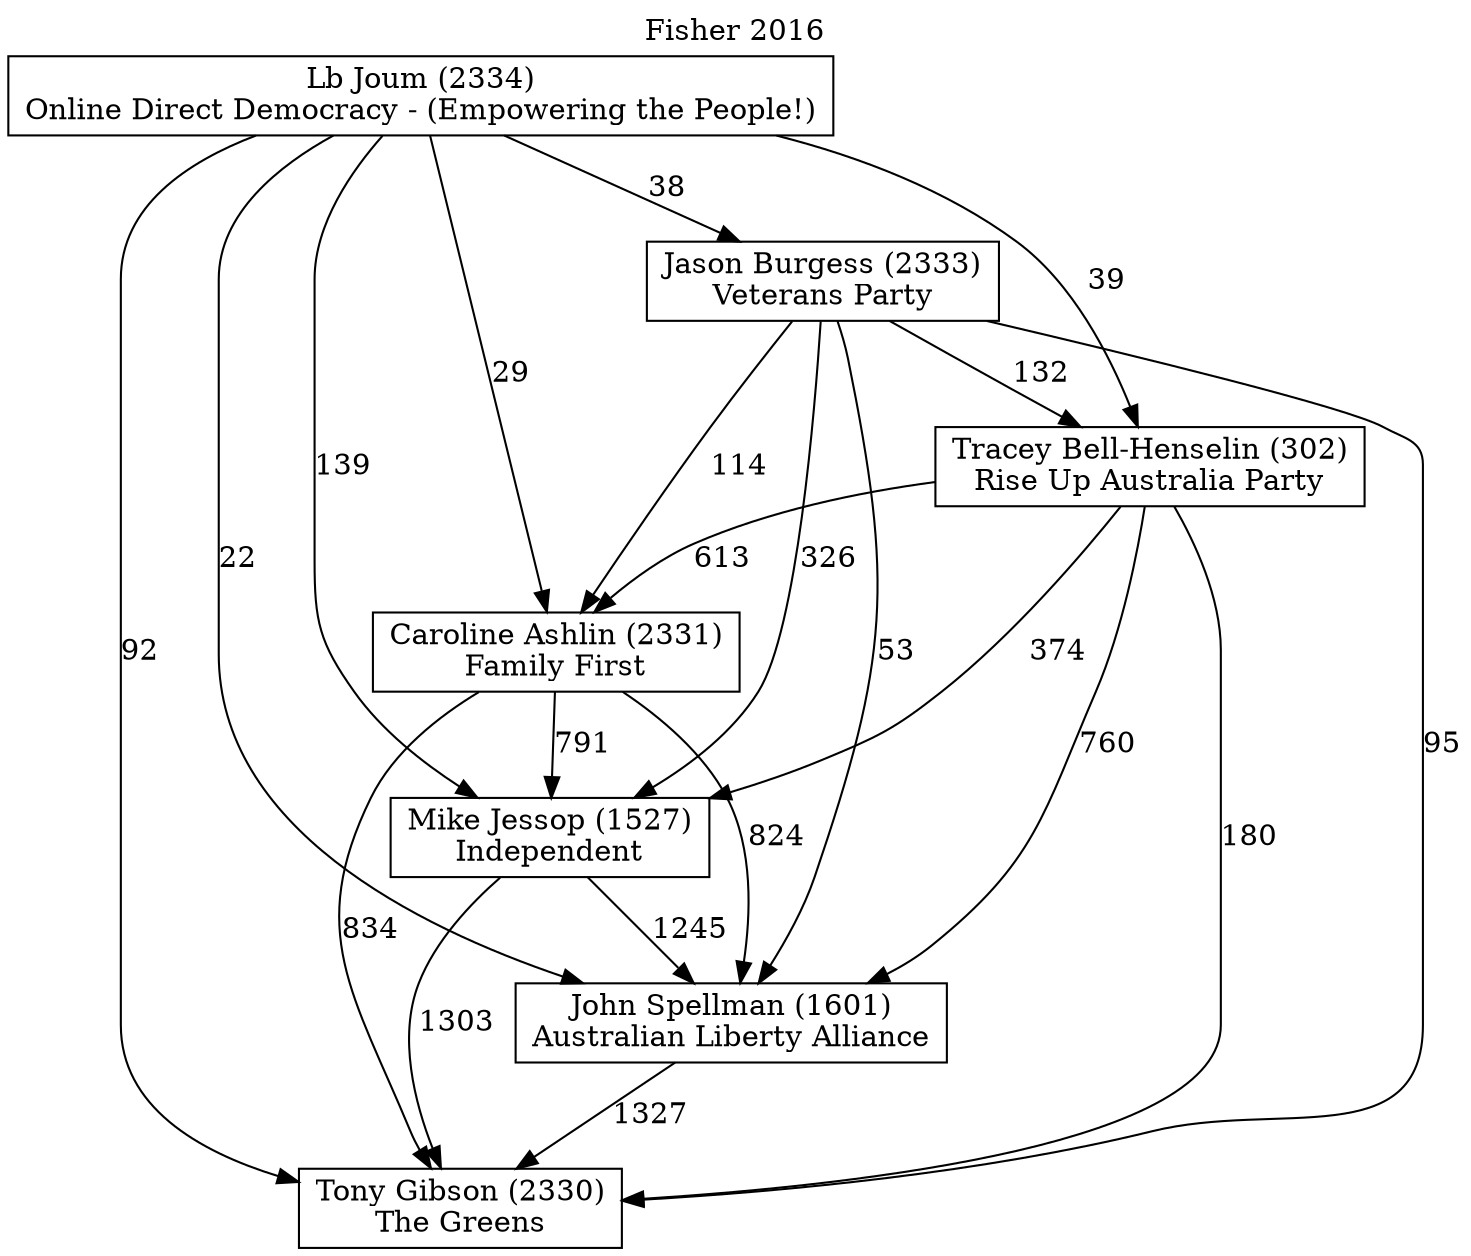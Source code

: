 // House preference flow
digraph "Tony Gibson (2330)_Fisher_2016" {
	graph [label="Fisher 2016" labelloc=t]
	node [shape=box]
	"Tony Gibson (2330)" [label="Tony Gibson (2330)
The Greens"]
	"John Spellman (1601)" [label="John Spellman (1601)
Australian Liberty Alliance"]
	"Mike Jessop (1527)" [label="Mike Jessop (1527)
Independent"]
	"Caroline Ashlin (2331)" [label="Caroline Ashlin (2331)
Family First"]
	"Tracey Bell-Henselin (302)" [label="Tracey Bell-Henselin (302)
Rise Up Australia Party"]
	"Jason Burgess (2333)" [label="Jason Burgess (2333)
Veterans Party"]
	"Lb Joum (2334)" [label="Lb Joum (2334)
Online Direct Democracy - (Empowering the People!)"]
	"Tony Gibson (2330)" [label="Tony Gibson (2330)
The Greens"]
	"Mike Jessop (1527)" [label="Mike Jessop (1527)
Independent"]
	"Caroline Ashlin (2331)" [label="Caroline Ashlin (2331)
Family First"]
	"Tracey Bell-Henselin (302)" [label="Tracey Bell-Henselin (302)
Rise Up Australia Party"]
	"Jason Burgess (2333)" [label="Jason Burgess (2333)
Veterans Party"]
	"Lb Joum (2334)" [label="Lb Joum (2334)
Online Direct Democracy - (Empowering the People!)"]
	"Tony Gibson (2330)" [label="Tony Gibson (2330)
The Greens"]
	"Caroline Ashlin (2331)" [label="Caroline Ashlin (2331)
Family First"]
	"Tracey Bell-Henselin (302)" [label="Tracey Bell-Henselin (302)
Rise Up Australia Party"]
	"Jason Burgess (2333)" [label="Jason Burgess (2333)
Veterans Party"]
	"Lb Joum (2334)" [label="Lb Joum (2334)
Online Direct Democracy - (Empowering the People!)"]
	"Tony Gibson (2330)" [label="Tony Gibson (2330)
The Greens"]
	"Tracey Bell-Henselin (302)" [label="Tracey Bell-Henselin (302)
Rise Up Australia Party"]
	"Jason Burgess (2333)" [label="Jason Burgess (2333)
Veterans Party"]
	"Lb Joum (2334)" [label="Lb Joum (2334)
Online Direct Democracy - (Empowering the People!)"]
	"Tony Gibson (2330)" [label="Tony Gibson (2330)
The Greens"]
	"Jason Burgess (2333)" [label="Jason Burgess (2333)
Veterans Party"]
	"Lb Joum (2334)" [label="Lb Joum (2334)
Online Direct Democracy - (Empowering the People!)"]
	"Tony Gibson (2330)" [label="Tony Gibson (2330)
The Greens"]
	"Lb Joum (2334)" [label="Lb Joum (2334)
Online Direct Democracy - (Empowering the People!)"]
	"Lb Joum (2334)" [label="Lb Joum (2334)
Online Direct Democracy - (Empowering the People!)"]
	"Jason Burgess (2333)" [label="Jason Burgess (2333)
Veterans Party"]
	"Lb Joum (2334)" [label="Lb Joum (2334)
Online Direct Democracy - (Empowering the People!)"]
	"Lb Joum (2334)" [label="Lb Joum (2334)
Online Direct Democracy - (Empowering the People!)"]
	"Tracey Bell-Henselin (302)" [label="Tracey Bell-Henselin (302)
Rise Up Australia Party"]
	"Jason Burgess (2333)" [label="Jason Burgess (2333)
Veterans Party"]
	"Lb Joum (2334)" [label="Lb Joum (2334)
Online Direct Democracy - (Empowering the People!)"]
	"Tracey Bell-Henselin (302)" [label="Tracey Bell-Henselin (302)
Rise Up Australia Party"]
	"Lb Joum (2334)" [label="Lb Joum (2334)
Online Direct Democracy - (Empowering the People!)"]
	"Lb Joum (2334)" [label="Lb Joum (2334)
Online Direct Democracy - (Empowering the People!)"]
	"Jason Burgess (2333)" [label="Jason Burgess (2333)
Veterans Party"]
	"Lb Joum (2334)" [label="Lb Joum (2334)
Online Direct Democracy - (Empowering the People!)"]
	"Lb Joum (2334)" [label="Lb Joum (2334)
Online Direct Democracy - (Empowering the People!)"]
	"Caroline Ashlin (2331)" [label="Caroline Ashlin (2331)
Family First"]
	"Tracey Bell-Henselin (302)" [label="Tracey Bell-Henselin (302)
Rise Up Australia Party"]
	"Jason Burgess (2333)" [label="Jason Burgess (2333)
Veterans Party"]
	"Lb Joum (2334)" [label="Lb Joum (2334)
Online Direct Democracy - (Empowering the People!)"]
	"Caroline Ashlin (2331)" [label="Caroline Ashlin (2331)
Family First"]
	"Jason Burgess (2333)" [label="Jason Burgess (2333)
Veterans Party"]
	"Lb Joum (2334)" [label="Lb Joum (2334)
Online Direct Democracy - (Empowering the People!)"]
	"Caroline Ashlin (2331)" [label="Caroline Ashlin (2331)
Family First"]
	"Lb Joum (2334)" [label="Lb Joum (2334)
Online Direct Democracy - (Empowering the People!)"]
	"Lb Joum (2334)" [label="Lb Joum (2334)
Online Direct Democracy - (Empowering the People!)"]
	"Jason Burgess (2333)" [label="Jason Burgess (2333)
Veterans Party"]
	"Lb Joum (2334)" [label="Lb Joum (2334)
Online Direct Democracy - (Empowering the People!)"]
	"Lb Joum (2334)" [label="Lb Joum (2334)
Online Direct Democracy - (Empowering the People!)"]
	"Tracey Bell-Henselin (302)" [label="Tracey Bell-Henselin (302)
Rise Up Australia Party"]
	"Jason Burgess (2333)" [label="Jason Burgess (2333)
Veterans Party"]
	"Lb Joum (2334)" [label="Lb Joum (2334)
Online Direct Democracy - (Empowering the People!)"]
	"Tracey Bell-Henselin (302)" [label="Tracey Bell-Henselin (302)
Rise Up Australia Party"]
	"Lb Joum (2334)" [label="Lb Joum (2334)
Online Direct Democracy - (Empowering the People!)"]
	"Lb Joum (2334)" [label="Lb Joum (2334)
Online Direct Democracy - (Empowering the People!)"]
	"Jason Burgess (2333)" [label="Jason Burgess (2333)
Veterans Party"]
	"Lb Joum (2334)" [label="Lb Joum (2334)
Online Direct Democracy - (Empowering the People!)"]
	"Lb Joum (2334)" [label="Lb Joum (2334)
Online Direct Democracy - (Empowering the People!)"]
	"Mike Jessop (1527)" [label="Mike Jessop (1527)
Independent"]
	"Caroline Ashlin (2331)" [label="Caroline Ashlin (2331)
Family First"]
	"Tracey Bell-Henselin (302)" [label="Tracey Bell-Henselin (302)
Rise Up Australia Party"]
	"Jason Burgess (2333)" [label="Jason Burgess (2333)
Veterans Party"]
	"Lb Joum (2334)" [label="Lb Joum (2334)
Online Direct Democracy - (Empowering the People!)"]
	"Mike Jessop (1527)" [label="Mike Jessop (1527)
Independent"]
	"Tracey Bell-Henselin (302)" [label="Tracey Bell-Henselin (302)
Rise Up Australia Party"]
	"Jason Burgess (2333)" [label="Jason Burgess (2333)
Veterans Party"]
	"Lb Joum (2334)" [label="Lb Joum (2334)
Online Direct Democracy - (Empowering the People!)"]
	"Mike Jessop (1527)" [label="Mike Jessop (1527)
Independent"]
	"Jason Burgess (2333)" [label="Jason Burgess (2333)
Veterans Party"]
	"Lb Joum (2334)" [label="Lb Joum (2334)
Online Direct Democracy - (Empowering the People!)"]
	"Mike Jessop (1527)" [label="Mike Jessop (1527)
Independent"]
	"Lb Joum (2334)" [label="Lb Joum (2334)
Online Direct Democracy - (Empowering the People!)"]
	"Lb Joum (2334)" [label="Lb Joum (2334)
Online Direct Democracy - (Empowering the People!)"]
	"Jason Burgess (2333)" [label="Jason Burgess (2333)
Veterans Party"]
	"Lb Joum (2334)" [label="Lb Joum (2334)
Online Direct Democracy - (Empowering the People!)"]
	"Lb Joum (2334)" [label="Lb Joum (2334)
Online Direct Democracy - (Empowering the People!)"]
	"Tracey Bell-Henselin (302)" [label="Tracey Bell-Henselin (302)
Rise Up Australia Party"]
	"Jason Burgess (2333)" [label="Jason Burgess (2333)
Veterans Party"]
	"Lb Joum (2334)" [label="Lb Joum (2334)
Online Direct Democracy - (Empowering the People!)"]
	"Tracey Bell-Henselin (302)" [label="Tracey Bell-Henselin (302)
Rise Up Australia Party"]
	"Lb Joum (2334)" [label="Lb Joum (2334)
Online Direct Democracy - (Empowering the People!)"]
	"Lb Joum (2334)" [label="Lb Joum (2334)
Online Direct Democracy - (Empowering the People!)"]
	"Jason Burgess (2333)" [label="Jason Burgess (2333)
Veterans Party"]
	"Lb Joum (2334)" [label="Lb Joum (2334)
Online Direct Democracy - (Empowering the People!)"]
	"Lb Joum (2334)" [label="Lb Joum (2334)
Online Direct Democracy - (Empowering the People!)"]
	"Caroline Ashlin (2331)" [label="Caroline Ashlin (2331)
Family First"]
	"Tracey Bell-Henselin (302)" [label="Tracey Bell-Henselin (302)
Rise Up Australia Party"]
	"Jason Burgess (2333)" [label="Jason Burgess (2333)
Veterans Party"]
	"Lb Joum (2334)" [label="Lb Joum (2334)
Online Direct Democracy - (Empowering the People!)"]
	"Caroline Ashlin (2331)" [label="Caroline Ashlin (2331)
Family First"]
	"Jason Burgess (2333)" [label="Jason Burgess (2333)
Veterans Party"]
	"Lb Joum (2334)" [label="Lb Joum (2334)
Online Direct Democracy - (Empowering the People!)"]
	"Caroline Ashlin (2331)" [label="Caroline Ashlin (2331)
Family First"]
	"Lb Joum (2334)" [label="Lb Joum (2334)
Online Direct Democracy - (Empowering the People!)"]
	"Lb Joum (2334)" [label="Lb Joum (2334)
Online Direct Democracy - (Empowering the People!)"]
	"Jason Burgess (2333)" [label="Jason Burgess (2333)
Veterans Party"]
	"Lb Joum (2334)" [label="Lb Joum (2334)
Online Direct Democracy - (Empowering the People!)"]
	"Lb Joum (2334)" [label="Lb Joum (2334)
Online Direct Democracy - (Empowering the People!)"]
	"Tracey Bell-Henselin (302)" [label="Tracey Bell-Henselin (302)
Rise Up Australia Party"]
	"Jason Burgess (2333)" [label="Jason Burgess (2333)
Veterans Party"]
	"Lb Joum (2334)" [label="Lb Joum (2334)
Online Direct Democracy - (Empowering the People!)"]
	"Tracey Bell-Henselin (302)" [label="Tracey Bell-Henselin (302)
Rise Up Australia Party"]
	"Lb Joum (2334)" [label="Lb Joum (2334)
Online Direct Democracy - (Empowering the People!)"]
	"Lb Joum (2334)" [label="Lb Joum (2334)
Online Direct Democracy - (Empowering the People!)"]
	"Jason Burgess (2333)" [label="Jason Burgess (2333)
Veterans Party"]
	"Lb Joum (2334)" [label="Lb Joum (2334)
Online Direct Democracy - (Empowering the People!)"]
	"Lb Joum (2334)" [label="Lb Joum (2334)
Online Direct Democracy - (Empowering the People!)"]
	"John Spellman (1601)" [label="John Spellman (1601)
Australian Liberty Alliance"]
	"Mike Jessop (1527)" [label="Mike Jessop (1527)
Independent"]
	"Caroline Ashlin (2331)" [label="Caroline Ashlin (2331)
Family First"]
	"Tracey Bell-Henselin (302)" [label="Tracey Bell-Henselin (302)
Rise Up Australia Party"]
	"Jason Burgess (2333)" [label="Jason Burgess (2333)
Veterans Party"]
	"Lb Joum (2334)" [label="Lb Joum (2334)
Online Direct Democracy - (Empowering the People!)"]
	"John Spellman (1601)" [label="John Spellman (1601)
Australian Liberty Alliance"]
	"Caroline Ashlin (2331)" [label="Caroline Ashlin (2331)
Family First"]
	"Tracey Bell-Henselin (302)" [label="Tracey Bell-Henselin (302)
Rise Up Australia Party"]
	"Jason Burgess (2333)" [label="Jason Burgess (2333)
Veterans Party"]
	"Lb Joum (2334)" [label="Lb Joum (2334)
Online Direct Democracy - (Empowering the People!)"]
	"John Spellman (1601)" [label="John Spellman (1601)
Australian Liberty Alliance"]
	"Tracey Bell-Henselin (302)" [label="Tracey Bell-Henselin (302)
Rise Up Australia Party"]
	"Jason Burgess (2333)" [label="Jason Burgess (2333)
Veterans Party"]
	"Lb Joum (2334)" [label="Lb Joum (2334)
Online Direct Democracy - (Empowering the People!)"]
	"John Spellman (1601)" [label="John Spellman (1601)
Australian Liberty Alliance"]
	"Jason Burgess (2333)" [label="Jason Burgess (2333)
Veterans Party"]
	"Lb Joum (2334)" [label="Lb Joum (2334)
Online Direct Democracy - (Empowering the People!)"]
	"John Spellman (1601)" [label="John Spellman (1601)
Australian Liberty Alliance"]
	"Lb Joum (2334)" [label="Lb Joum (2334)
Online Direct Democracy - (Empowering the People!)"]
	"Lb Joum (2334)" [label="Lb Joum (2334)
Online Direct Democracy - (Empowering the People!)"]
	"Jason Burgess (2333)" [label="Jason Burgess (2333)
Veterans Party"]
	"Lb Joum (2334)" [label="Lb Joum (2334)
Online Direct Democracy - (Empowering the People!)"]
	"Lb Joum (2334)" [label="Lb Joum (2334)
Online Direct Democracy - (Empowering the People!)"]
	"Tracey Bell-Henselin (302)" [label="Tracey Bell-Henselin (302)
Rise Up Australia Party"]
	"Jason Burgess (2333)" [label="Jason Burgess (2333)
Veterans Party"]
	"Lb Joum (2334)" [label="Lb Joum (2334)
Online Direct Democracy - (Empowering the People!)"]
	"Tracey Bell-Henselin (302)" [label="Tracey Bell-Henselin (302)
Rise Up Australia Party"]
	"Lb Joum (2334)" [label="Lb Joum (2334)
Online Direct Democracy - (Empowering the People!)"]
	"Lb Joum (2334)" [label="Lb Joum (2334)
Online Direct Democracy - (Empowering the People!)"]
	"Jason Burgess (2333)" [label="Jason Burgess (2333)
Veterans Party"]
	"Lb Joum (2334)" [label="Lb Joum (2334)
Online Direct Democracy - (Empowering the People!)"]
	"Lb Joum (2334)" [label="Lb Joum (2334)
Online Direct Democracy - (Empowering the People!)"]
	"Caroline Ashlin (2331)" [label="Caroline Ashlin (2331)
Family First"]
	"Tracey Bell-Henselin (302)" [label="Tracey Bell-Henselin (302)
Rise Up Australia Party"]
	"Jason Burgess (2333)" [label="Jason Burgess (2333)
Veterans Party"]
	"Lb Joum (2334)" [label="Lb Joum (2334)
Online Direct Democracy - (Empowering the People!)"]
	"Caroline Ashlin (2331)" [label="Caroline Ashlin (2331)
Family First"]
	"Jason Burgess (2333)" [label="Jason Burgess (2333)
Veterans Party"]
	"Lb Joum (2334)" [label="Lb Joum (2334)
Online Direct Democracy - (Empowering the People!)"]
	"Caroline Ashlin (2331)" [label="Caroline Ashlin (2331)
Family First"]
	"Lb Joum (2334)" [label="Lb Joum (2334)
Online Direct Democracy - (Empowering the People!)"]
	"Lb Joum (2334)" [label="Lb Joum (2334)
Online Direct Democracy - (Empowering the People!)"]
	"Jason Burgess (2333)" [label="Jason Burgess (2333)
Veterans Party"]
	"Lb Joum (2334)" [label="Lb Joum (2334)
Online Direct Democracy - (Empowering the People!)"]
	"Lb Joum (2334)" [label="Lb Joum (2334)
Online Direct Democracy - (Empowering the People!)"]
	"Tracey Bell-Henselin (302)" [label="Tracey Bell-Henselin (302)
Rise Up Australia Party"]
	"Jason Burgess (2333)" [label="Jason Burgess (2333)
Veterans Party"]
	"Lb Joum (2334)" [label="Lb Joum (2334)
Online Direct Democracy - (Empowering the People!)"]
	"Tracey Bell-Henselin (302)" [label="Tracey Bell-Henselin (302)
Rise Up Australia Party"]
	"Lb Joum (2334)" [label="Lb Joum (2334)
Online Direct Democracy - (Empowering the People!)"]
	"Lb Joum (2334)" [label="Lb Joum (2334)
Online Direct Democracy - (Empowering the People!)"]
	"Jason Burgess (2333)" [label="Jason Burgess (2333)
Veterans Party"]
	"Lb Joum (2334)" [label="Lb Joum (2334)
Online Direct Democracy - (Empowering the People!)"]
	"Lb Joum (2334)" [label="Lb Joum (2334)
Online Direct Democracy - (Empowering the People!)"]
	"Mike Jessop (1527)" [label="Mike Jessop (1527)
Independent"]
	"Caroline Ashlin (2331)" [label="Caroline Ashlin (2331)
Family First"]
	"Tracey Bell-Henselin (302)" [label="Tracey Bell-Henselin (302)
Rise Up Australia Party"]
	"Jason Burgess (2333)" [label="Jason Burgess (2333)
Veterans Party"]
	"Lb Joum (2334)" [label="Lb Joum (2334)
Online Direct Democracy - (Empowering the People!)"]
	"Mike Jessop (1527)" [label="Mike Jessop (1527)
Independent"]
	"Tracey Bell-Henselin (302)" [label="Tracey Bell-Henselin (302)
Rise Up Australia Party"]
	"Jason Burgess (2333)" [label="Jason Burgess (2333)
Veterans Party"]
	"Lb Joum (2334)" [label="Lb Joum (2334)
Online Direct Democracy - (Empowering the People!)"]
	"Mike Jessop (1527)" [label="Mike Jessop (1527)
Independent"]
	"Jason Burgess (2333)" [label="Jason Burgess (2333)
Veterans Party"]
	"Lb Joum (2334)" [label="Lb Joum (2334)
Online Direct Democracy - (Empowering the People!)"]
	"Mike Jessop (1527)" [label="Mike Jessop (1527)
Independent"]
	"Lb Joum (2334)" [label="Lb Joum (2334)
Online Direct Democracy - (Empowering the People!)"]
	"Lb Joum (2334)" [label="Lb Joum (2334)
Online Direct Democracy - (Empowering the People!)"]
	"Jason Burgess (2333)" [label="Jason Burgess (2333)
Veterans Party"]
	"Lb Joum (2334)" [label="Lb Joum (2334)
Online Direct Democracy - (Empowering the People!)"]
	"Lb Joum (2334)" [label="Lb Joum (2334)
Online Direct Democracy - (Empowering the People!)"]
	"Tracey Bell-Henselin (302)" [label="Tracey Bell-Henselin (302)
Rise Up Australia Party"]
	"Jason Burgess (2333)" [label="Jason Burgess (2333)
Veterans Party"]
	"Lb Joum (2334)" [label="Lb Joum (2334)
Online Direct Democracy - (Empowering the People!)"]
	"Tracey Bell-Henselin (302)" [label="Tracey Bell-Henselin (302)
Rise Up Australia Party"]
	"Lb Joum (2334)" [label="Lb Joum (2334)
Online Direct Democracy - (Empowering the People!)"]
	"Lb Joum (2334)" [label="Lb Joum (2334)
Online Direct Democracy - (Empowering the People!)"]
	"Jason Burgess (2333)" [label="Jason Burgess (2333)
Veterans Party"]
	"Lb Joum (2334)" [label="Lb Joum (2334)
Online Direct Democracy - (Empowering the People!)"]
	"Lb Joum (2334)" [label="Lb Joum (2334)
Online Direct Democracy - (Empowering the People!)"]
	"Caroline Ashlin (2331)" [label="Caroline Ashlin (2331)
Family First"]
	"Tracey Bell-Henselin (302)" [label="Tracey Bell-Henselin (302)
Rise Up Australia Party"]
	"Jason Burgess (2333)" [label="Jason Burgess (2333)
Veterans Party"]
	"Lb Joum (2334)" [label="Lb Joum (2334)
Online Direct Democracy - (Empowering the People!)"]
	"Caroline Ashlin (2331)" [label="Caroline Ashlin (2331)
Family First"]
	"Jason Burgess (2333)" [label="Jason Burgess (2333)
Veterans Party"]
	"Lb Joum (2334)" [label="Lb Joum (2334)
Online Direct Democracy - (Empowering the People!)"]
	"Caroline Ashlin (2331)" [label="Caroline Ashlin (2331)
Family First"]
	"Lb Joum (2334)" [label="Lb Joum (2334)
Online Direct Democracy - (Empowering the People!)"]
	"Lb Joum (2334)" [label="Lb Joum (2334)
Online Direct Democracy - (Empowering the People!)"]
	"Jason Burgess (2333)" [label="Jason Burgess (2333)
Veterans Party"]
	"Lb Joum (2334)" [label="Lb Joum (2334)
Online Direct Democracy - (Empowering the People!)"]
	"Lb Joum (2334)" [label="Lb Joum (2334)
Online Direct Democracy - (Empowering the People!)"]
	"Tracey Bell-Henselin (302)" [label="Tracey Bell-Henselin (302)
Rise Up Australia Party"]
	"Jason Burgess (2333)" [label="Jason Burgess (2333)
Veterans Party"]
	"Lb Joum (2334)" [label="Lb Joum (2334)
Online Direct Democracy - (Empowering the People!)"]
	"Tracey Bell-Henselin (302)" [label="Tracey Bell-Henselin (302)
Rise Up Australia Party"]
	"Lb Joum (2334)" [label="Lb Joum (2334)
Online Direct Democracy - (Empowering the People!)"]
	"Lb Joum (2334)" [label="Lb Joum (2334)
Online Direct Democracy - (Empowering the People!)"]
	"Jason Burgess (2333)" [label="Jason Burgess (2333)
Veterans Party"]
	"Lb Joum (2334)" [label="Lb Joum (2334)
Online Direct Democracy - (Empowering the People!)"]
	"Lb Joum (2334)" [label="Lb Joum (2334)
Online Direct Democracy - (Empowering the People!)"]
	"John Spellman (1601)" -> "Tony Gibson (2330)" [label=1327]
	"Mike Jessop (1527)" -> "John Spellman (1601)" [label=1245]
	"Caroline Ashlin (2331)" -> "Mike Jessop (1527)" [label=791]
	"Tracey Bell-Henselin (302)" -> "Caroline Ashlin (2331)" [label=613]
	"Jason Burgess (2333)" -> "Tracey Bell-Henselin (302)" [label=132]
	"Lb Joum (2334)" -> "Jason Burgess (2333)" [label=38]
	"Mike Jessop (1527)" -> "Tony Gibson (2330)" [label=1303]
	"Caroline Ashlin (2331)" -> "Tony Gibson (2330)" [label=834]
	"Tracey Bell-Henselin (302)" -> "Tony Gibson (2330)" [label=180]
	"Jason Burgess (2333)" -> "Tony Gibson (2330)" [label=95]
	"Lb Joum (2334)" -> "Tony Gibson (2330)" [label=92]
	"Lb Joum (2334)" -> "Tracey Bell-Henselin (302)" [label=39]
	"Jason Burgess (2333)" -> "Caroline Ashlin (2331)" [label=114]
	"Lb Joum (2334)" -> "Caroline Ashlin (2331)" [label=29]
	"Tracey Bell-Henselin (302)" -> "Mike Jessop (1527)" [label=374]
	"Jason Burgess (2333)" -> "Mike Jessop (1527)" [label=326]
	"Lb Joum (2334)" -> "Mike Jessop (1527)" [label=139]
	"Caroline Ashlin (2331)" -> "John Spellman (1601)" [label=824]
	"Tracey Bell-Henselin (302)" -> "John Spellman (1601)" [label=760]
	"Jason Burgess (2333)" -> "John Spellman (1601)" [label=53]
	"Lb Joum (2334)" -> "John Spellman (1601)" [label=22]
}
